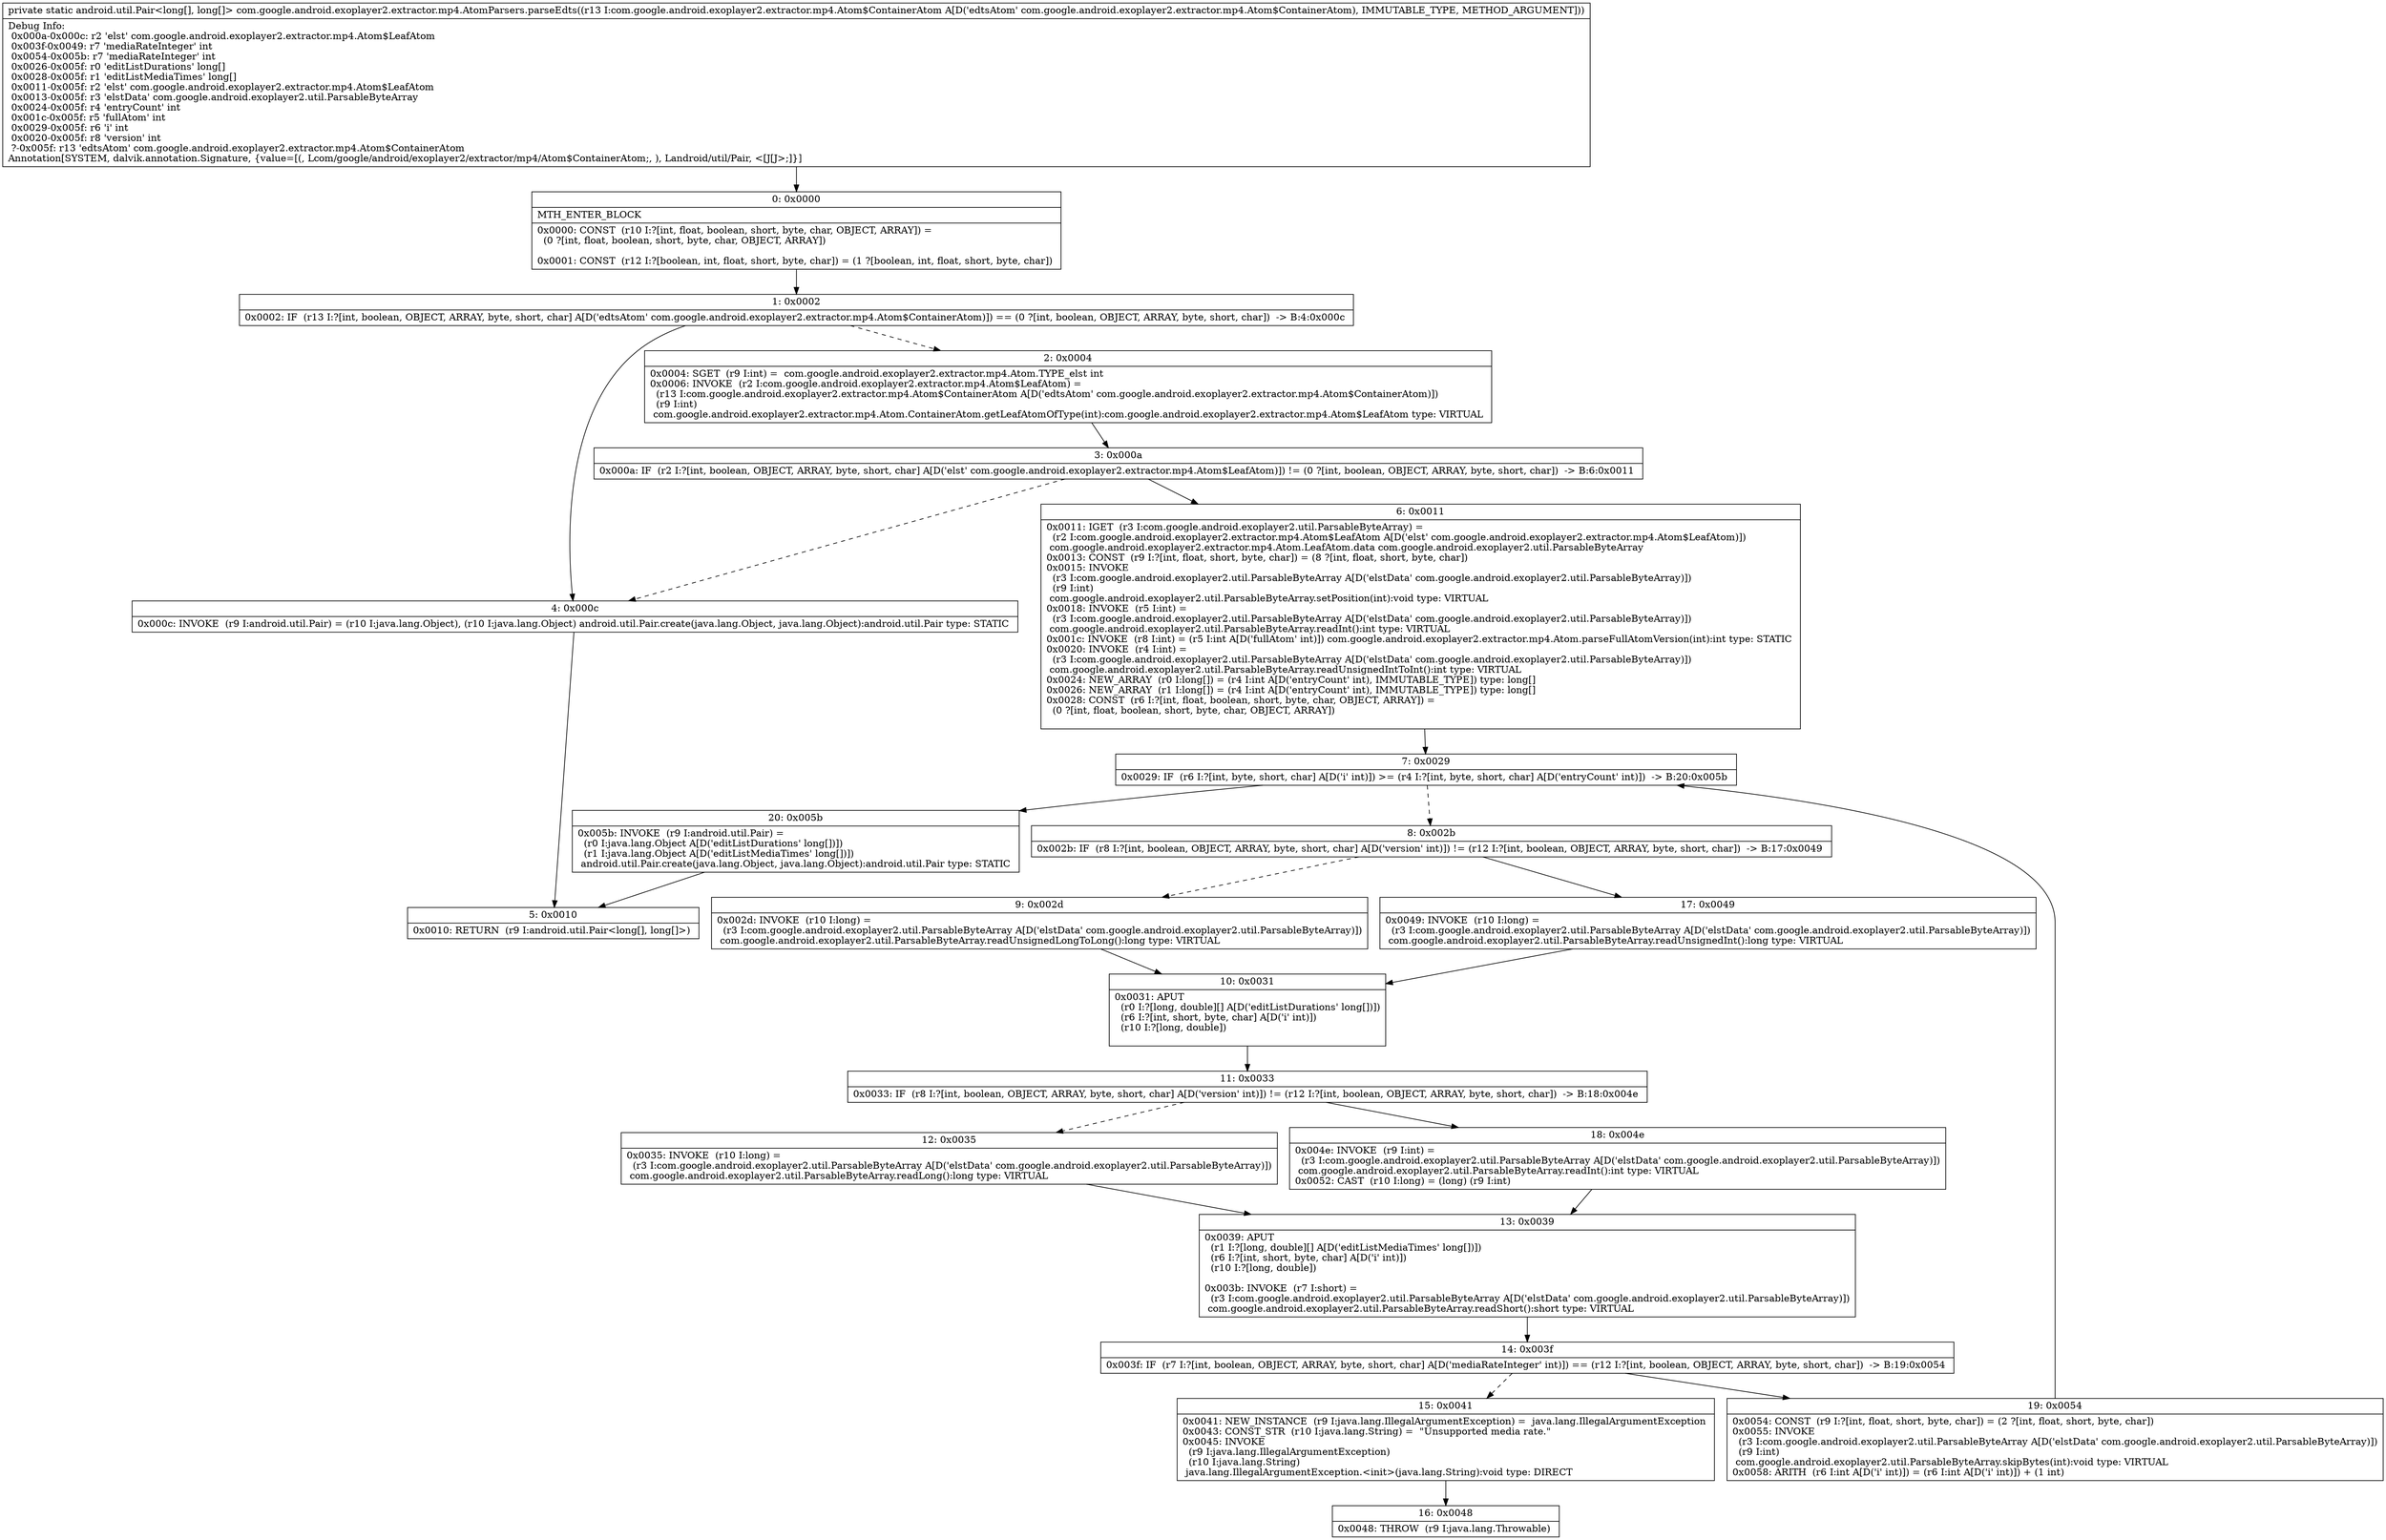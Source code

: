 digraph "CFG forcom.google.android.exoplayer2.extractor.mp4.AtomParsers.parseEdts(Lcom\/google\/android\/exoplayer2\/extractor\/mp4\/Atom$ContainerAtom;)Landroid\/util\/Pair;" {
Node_0 [shape=record,label="{0\:\ 0x0000|MTH_ENTER_BLOCK\l|0x0000: CONST  (r10 I:?[int, float, boolean, short, byte, char, OBJECT, ARRAY]) = \l  (0 ?[int, float, boolean, short, byte, char, OBJECT, ARRAY])\l \l0x0001: CONST  (r12 I:?[boolean, int, float, short, byte, char]) = (1 ?[boolean, int, float, short, byte, char]) \l}"];
Node_1 [shape=record,label="{1\:\ 0x0002|0x0002: IF  (r13 I:?[int, boolean, OBJECT, ARRAY, byte, short, char] A[D('edtsAtom' com.google.android.exoplayer2.extractor.mp4.Atom$ContainerAtom)]) == (0 ?[int, boolean, OBJECT, ARRAY, byte, short, char])  \-\> B:4:0x000c \l}"];
Node_2 [shape=record,label="{2\:\ 0x0004|0x0004: SGET  (r9 I:int) =  com.google.android.exoplayer2.extractor.mp4.Atom.TYPE_elst int \l0x0006: INVOKE  (r2 I:com.google.android.exoplayer2.extractor.mp4.Atom$LeafAtom) = \l  (r13 I:com.google.android.exoplayer2.extractor.mp4.Atom$ContainerAtom A[D('edtsAtom' com.google.android.exoplayer2.extractor.mp4.Atom$ContainerAtom)])\l  (r9 I:int)\l com.google.android.exoplayer2.extractor.mp4.Atom.ContainerAtom.getLeafAtomOfType(int):com.google.android.exoplayer2.extractor.mp4.Atom$LeafAtom type: VIRTUAL \l}"];
Node_3 [shape=record,label="{3\:\ 0x000a|0x000a: IF  (r2 I:?[int, boolean, OBJECT, ARRAY, byte, short, char] A[D('elst' com.google.android.exoplayer2.extractor.mp4.Atom$LeafAtom)]) != (0 ?[int, boolean, OBJECT, ARRAY, byte, short, char])  \-\> B:6:0x0011 \l}"];
Node_4 [shape=record,label="{4\:\ 0x000c|0x000c: INVOKE  (r9 I:android.util.Pair) = (r10 I:java.lang.Object), (r10 I:java.lang.Object) android.util.Pair.create(java.lang.Object, java.lang.Object):android.util.Pair type: STATIC \l}"];
Node_5 [shape=record,label="{5\:\ 0x0010|0x0010: RETURN  (r9 I:android.util.Pair\<long[], long[]\>) \l}"];
Node_6 [shape=record,label="{6\:\ 0x0011|0x0011: IGET  (r3 I:com.google.android.exoplayer2.util.ParsableByteArray) = \l  (r2 I:com.google.android.exoplayer2.extractor.mp4.Atom$LeafAtom A[D('elst' com.google.android.exoplayer2.extractor.mp4.Atom$LeafAtom)])\l com.google.android.exoplayer2.extractor.mp4.Atom.LeafAtom.data com.google.android.exoplayer2.util.ParsableByteArray \l0x0013: CONST  (r9 I:?[int, float, short, byte, char]) = (8 ?[int, float, short, byte, char]) \l0x0015: INVOKE  \l  (r3 I:com.google.android.exoplayer2.util.ParsableByteArray A[D('elstData' com.google.android.exoplayer2.util.ParsableByteArray)])\l  (r9 I:int)\l com.google.android.exoplayer2.util.ParsableByteArray.setPosition(int):void type: VIRTUAL \l0x0018: INVOKE  (r5 I:int) = \l  (r3 I:com.google.android.exoplayer2.util.ParsableByteArray A[D('elstData' com.google.android.exoplayer2.util.ParsableByteArray)])\l com.google.android.exoplayer2.util.ParsableByteArray.readInt():int type: VIRTUAL \l0x001c: INVOKE  (r8 I:int) = (r5 I:int A[D('fullAtom' int)]) com.google.android.exoplayer2.extractor.mp4.Atom.parseFullAtomVersion(int):int type: STATIC \l0x0020: INVOKE  (r4 I:int) = \l  (r3 I:com.google.android.exoplayer2.util.ParsableByteArray A[D('elstData' com.google.android.exoplayer2.util.ParsableByteArray)])\l com.google.android.exoplayer2.util.ParsableByteArray.readUnsignedIntToInt():int type: VIRTUAL \l0x0024: NEW_ARRAY  (r0 I:long[]) = (r4 I:int A[D('entryCount' int), IMMUTABLE_TYPE]) type: long[] \l0x0026: NEW_ARRAY  (r1 I:long[]) = (r4 I:int A[D('entryCount' int), IMMUTABLE_TYPE]) type: long[] \l0x0028: CONST  (r6 I:?[int, float, boolean, short, byte, char, OBJECT, ARRAY]) = \l  (0 ?[int, float, boolean, short, byte, char, OBJECT, ARRAY])\l \l}"];
Node_7 [shape=record,label="{7\:\ 0x0029|0x0029: IF  (r6 I:?[int, byte, short, char] A[D('i' int)]) \>= (r4 I:?[int, byte, short, char] A[D('entryCount' int)])  \-\> B:20:0x005b \l}"];
Node_8 [shape=record,label="{8\:\ 0x002b|0x002b: IF  (r8 I:?[int, boolean, OBJECT, ARRAY, byte, short, char] A[D('version' int)]) != (r12 I:?[int, boolean, OBJECT, ARRAY, byte, short, char])  \-\> B:17:0x0049 \l}"];
Node_9 [shape=record,label="{9\:\ 0x002d|0x002d: INVOKE  (r10 I:long) = \l  (r3 I:com.google.android.exoplayer2.util.ParsableByteArray A[D('elstData' com.google.android.exoplayer2.util.ParsableByteArray)])\l com.google.android.exoplayer2.util.ParsableByteArray.readUnsignedLongToLong():long type: VIRTUAL \l}"];
Node_10 [shape=record,label="{10\:\ 0x0031|0x0031: APUT  \l  (r0 I:?[long, double][] A[D('editListDurations' long[])])\l  (r6 I:?[int, short, byte, char] A[D('i' int)])\l  (r10 I:?[long, double])\l \l}"];
Node_11 [shape=record,label="{11\:\ 0x0033|0x0033: IF  (r8 I:?[int, boolean, OBJECT, ARRAY, byte, short, char] A[D('version' int)]) != (r12 I:?[int, boolean, OBJECT, ARRAY, byte, short, char])  \-\> B:18:0x004e \l}"];
Node_12 [shape=record,label="{12\:\ 0x0035|0x0035: INVOKE  (r10 I:long) = \l  (r3 I:com.google.android.exoplayer2.util.ParsableByteArray A[D('elstData' com.google.android.exoplayer2.util.ParsableByteArray)])\l com.google.android.exoplayer2.util.ParsableByteArray.readLong():long type: VIRTUAL \l}"];
Node_13 [shape=record,label="{13\:\ 0x0039|0x0039: APUT  \l  (r1 I:?[long, double][] A[D('editListMediaTimes' long[])])\l  (r6 I:?[int, short, byte, char] A[D('i' int)])\l  (r10 I:?[long, double])\l \l0x003b: INVOKE  (r7 I:short) = \l  (r3 I:com.google.android.exoplayer2.util.ParsableByteArray A[D('elstData' com.google.android.exoplayer2.util.ParsableByteArray)])\l com.google.android.exoplayer2.util.ParsableByteArray.readShort():short type: VIRTUAL \l}"];
Node_14 [shape=record,label="{14\:\ 0x003f|0x003f: IF  (r7 I:?[int, boolean, OBJECT, ARRAY, byte, short, char] A[D('mediaRateInteger' int)]) == (r12 I:?[int, boolean, OBJECT, ARRAY, byte, short, char])  \-\> B:19:0x0054 \l}"];
Node_15 [shape=record,label="{15\:\ 0x0041|0x0041: NEW_INSTANCE  (r9 I:java.lang.IllegalArgumentException) =  java.lang.IllegalArgumentException \l0x0043: CONST_STR  (r10 I:java.lang.String) =  \"Unsupported media rate.\" \l0x0045: INVOKE  \l  (r9 I:java.lang.IllegalArgumentException)\l  (r10 I:java.lang.String)\l java.lang.IllegalArgumentException.\<init\>(java.lang.String):void type: DIRECT \l}"];
Node_16 [shape=record,label="{16\:\ 0x0048|0x0048: THROW  (r9 I:java.lang.Throwable) \l}"];
Node_17 [shape=record,label="{17\:\ 0x0049|0x0049: INVOKE  (r10 I:long) = \l  (r3 I:com.google.android.exoplayer2.util.ParsableByteArray A[D('elstData' com.google.android.exoplayer2.util.ParsableByteArray)])\l com.google.android.exoplayer2.util.ParsableByteArray.readUnsignedInt():long type: VIRTUAL \l}"];
Node_18 [shape=record,label="{18\:\ 0x004e|0x004e: INVOKE  (r9 I:int) = \l  (r3 I:com.google.android.exoplayer2.util.ParsableByteArray A[D('elstData' com.google.android.exoplayer2.util.ParsableByteArray)])\l com.google.android.exoplayer2.util.ParsableByteArray.readInt():int type: VIRTUAL \l0x0052: CAST  (r10 I:long) = (long) (r9 I:int) \l}"];
Node_19 [shape=record,label="{19\:\ 0x0054|0x0054: CONST  (r9 I:?[int, float, short, byte, char]) = (2 ?[int, float, short, byte, char]) \l0x0055: INVOKE  \l  (r3 I:com.google.android.exoplayer2.util.ParsableByteArray A[D('elstData' com.google.android.exoplayer2.util.ParsableByteArray)])\l  (r9 I:int)\l com.google.android.exoplayer2.util.ParsableByteArray.skipBytes(int):void type: VIRTUAL \l0x0058: ARITH  (r6 I:int A[D('i' int)]) = (r6 I:int A[D('i' int)]) + (1 int) \l}"];
Node_20 [shape=record,label="{20\:\ 0x005b|0x005b: INVOKE  (r9 I:android.util.Pair) = \l  (r0 I:java.lang.Object A[D('editListDurations' long[])])\l  (r1 I:java.lang.Object A[D('editListMediaTimes' long[])])\l android.util.Pair.create(java.lang.Object, java.lang.Object):android.util.Pair type: STATIC \l}"];
MethodNode[shape=record,label="{private static android.util.Pair\<long[], long[]\> com.google.android.exoplayer2.extractor.mp4.AtomParsers.parseEdts((r13 I:com.google.android.exoplayer2.extractor.mp4.Atom$ContainerAtom A[D('edtsAtom' com.google.android.exoplayer2.extractor.mp4.Atom$ContainerAtom), IMMUTABLE_TYPE, METHOD_ARGUMENT]))  | Debug Info:\l  0x000a\-0x000c: r2 'elst' com.google.android.exoplayer2.extractor.mp4.Atom$LeafAtom\l  0x003f\-0x0049: r7 'mediaRateInteger' int\l  0x0054\-0x005b: r7 'mediaRateInteger' int\l  0x0026\-0x005f: r0 'editListDurations' long[]\l  0x0028\-0x005f: r1 'editListMediaTimes' long[]\l  0x0011\-0x005f: r2 'elst' com.google.android.exoplayer2.extractor.mp4.Atom$LeafAtom\l  0x0013\-0x005f: r3 'elstData' com.google.android.exoplayer2.util.ParsableByteArray\l  0x0024\-0x005f: r4 'entryCount' int\l  0x001c\-0x005f: r5 'fullAtom' int\l  0x0029\-0x005f: r6 'i' int\l  0x0020\-0x005f: r8 'version' int\l  ?\-0x005f: r13 'edtsAtom' com.google.android.exoplayer2.extractor.mp4.Atom$ContainerAtom\lAnnotation[SYSTEM, dalvik.annotation.Signature, \{value=[(, Lcom\/google\/android\/exoplayer2\/extractor\/mp4\/Atom$ContainerAtom;, ), Landroid\/util\/Pair, \<[J[J\>;]\}]\l}"];
MethodNode -> Node_0;
Node_0 -> Node_1;
Node_1 -> Node_2[style=dashed];
Node_1 -> Node_4;
Node_2 -> Node_3;
Node_3 -> Node_4[style=dashed];
Node_3 -> Node_6;
Node_4 -> Node_5;
Node_6 -> Node_7;
Node_7 -> Node_8[style=dashed];
Node_7 -> Node_20;
Node_8 -> Node_9[style=dashed];
Node_8 -> Node_17;
Node_9 -> Node_10;
Node_10 -> Node_11;
Node_11 -> Node_12[style=dashed];
Node_11 -> Node_18;
Node_12 -> Node_13;
Node_13 -> Node_14;
Node_14 -> Node_15[style=dashed];
Node_14 -> Node_19;
Node_15 -> Node_16;
Node_17 -> Node_10;
Node_18 -> Node_13;
Node_19 -> Node_7;
Node_20 -> Node_5;
}

